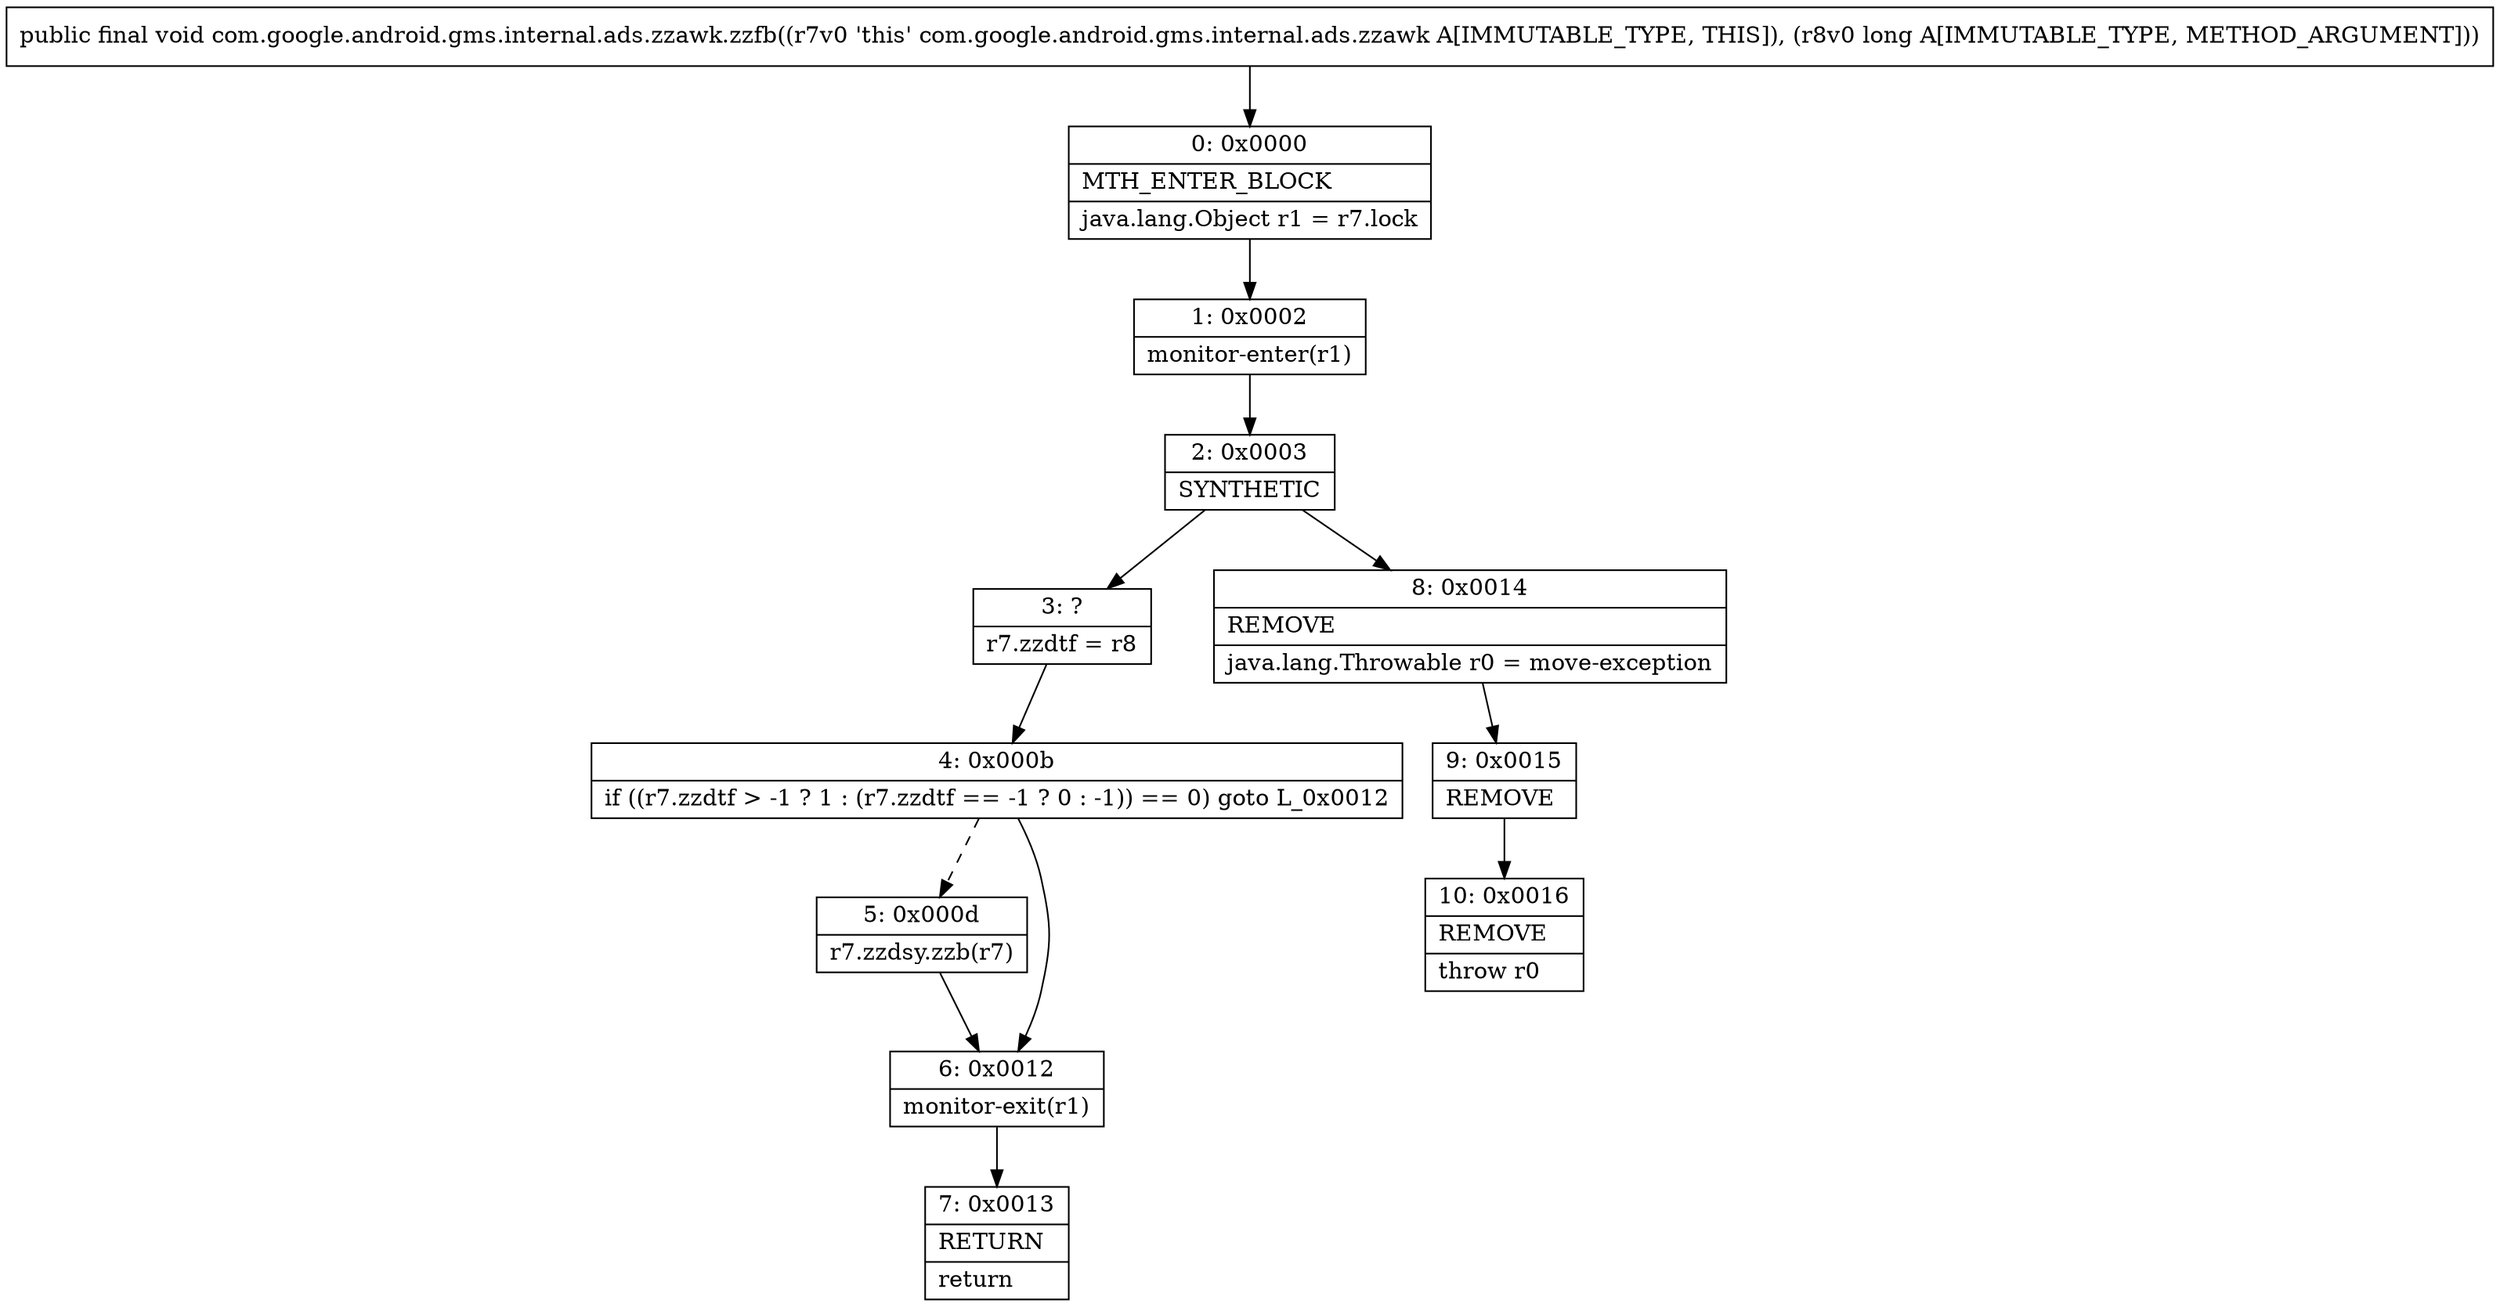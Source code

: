 digraph "CFG forcom.google.android.gms.internal.ads.zzawk.zzfb(J)V" {
Node_0 [shape=record,label="{0\:\ 0x0000|MTH_ENTER_BLOCK\l|java.lang.Object r1 = r7.lock\l}"];
Node_1 [shape=record,label="{1\:\ 0x0002|monitor\-enter(r1)\l}"];
Node_2 [shape=record,label="{2\:\ 0x0003|SYNTHETIC\l}"];
Node_3 [shape=record,label="{3\:\ ?|r7.zzdtf = r8\l}"];
Node_4 [shape=record,label="{4\:\ 0x000b|if ((r7.zzdtf \> \-1 ? 1 : (r7.zzdtf == \-1 ? 0 : \-1)) == 0) goto L_0x0012\l}"];
Node_5 [shape=record,label="{5\:\ 0x000d|r7.zzdsy.zzb(r7)\l}"];
Node_6 [shape=record,label="{6\:\ 0x0012|monitor\-exit(r1)\l}"];
Node_7 [shape=record,label="{7\:\ 0x0013|RETURN\l|return\l}"];
Node_8 [shape=record,label="{8\:\ 0x0014|REMOVE\l|java.lang.Throwable r0 = move\-exception\l}"];
Node_9 [shape=record,label="{9\:\ 0x0015|REMOVE\l}"];
Node_10 [shape=record,label="{10\:\ 0x0016|REMOVE\l|throw r0\l}"];
MethodNode[shape=record,label="{public final void com.google.android.gms.internal.ads.zzawk.zzfb((r7v0 'this' com.google.android.gms.internal.ads.zzawk A[IMMUTABLE_TYPE, THIS]), (r8v0 long A[IMMUTABLE_TYPE, METHOD_ARGUMENT])) }"];
MethodNode -> Node_0;
Node_0 -> Node_1;
Node_1 -> Node_2;
Node_2 -> Node_3;
Node_2 -> Node_8;
Node_3 -> Node_4;
Node_4 -> Node_5[style=dashed];
Node_4 -> Node_6;
Node_5 -> Node_6;
Node_6 -> Node_7;
Node_8 -> Node_9;
Node_9 -> Node_10;
}


